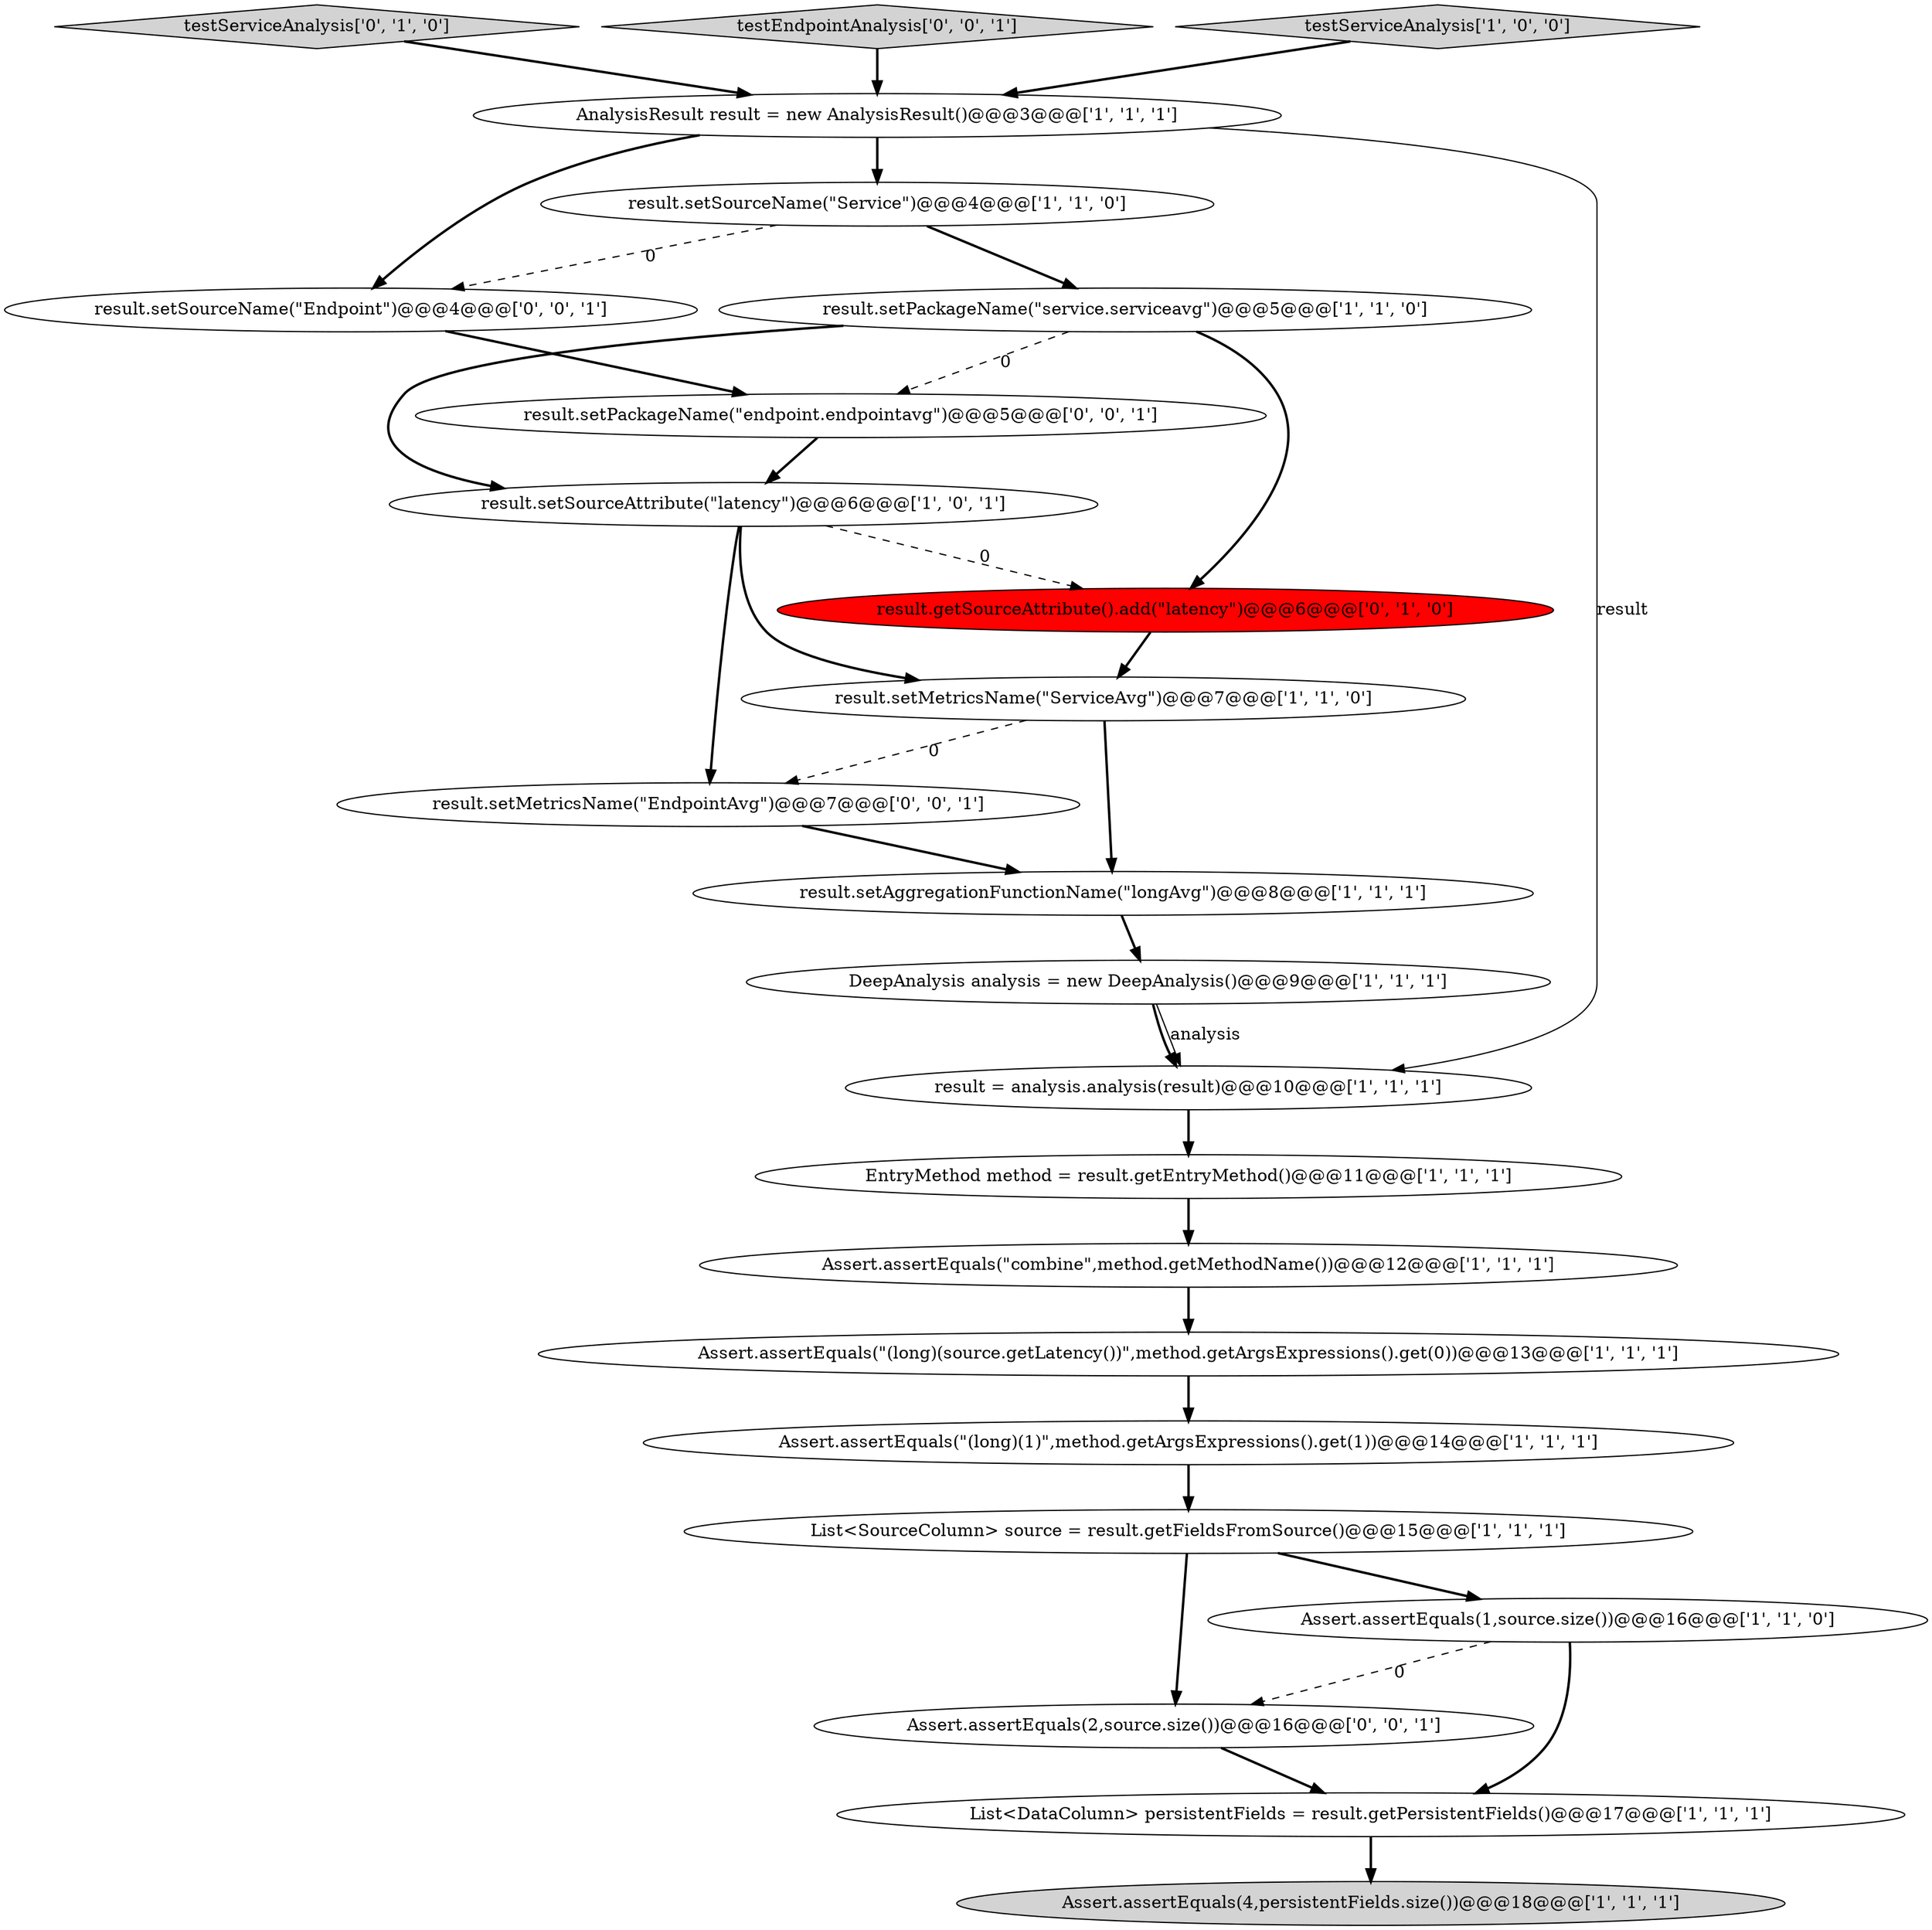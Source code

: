 digraph {
10 [style = filled, label = "Assert.assertEquals(\"(long)(source.getLatency())\",method.getArgsExpressions().get(0))@@@13@@@['1', '1', '1']", fillcolor = white, shape = ellipse image = "AAA0AAABBB1BBB"];
22 [style = filled, label = "Assert.assertEquals(2,source.size())@@@16@@@['0', '0', '1']", fillcolor = white, shape = ellipse image = "AAA0AAABBB3BBB"];
16 [style = filled, label = "List<DataColumn> persistentFields = result.getPersistentFields()@@@17@@@['1', '1', '1']", fillcolor = white, shape = ellipse image = "AAA0AAABBB1BBB"];
8 [style = filled, label = "Assert.assertEquals(\"combine\",method.getMethodName())@@@12@@@['1', '1', '1']", fillcolor = white, shape = ellipse image = "AAA0AAABBB1BBB"];
4 [style = filled, label = "EntryMethod method = result.getEntryMethod()@@@11@@@['1', '1', '1']", fillcolor = white, shape = ellipse image = "AAA0AAABBB1BBB"];
20 [style = filled, label = "result.setPackageName(\"endpoint.endpointavg\")@@@5@@@['0', '0', '1']", fillcolor = white, shape = ellipse image = "AAA0AAABBB3BBB"];
6 [style = filled, label = "result.setSourceName(\"Service\")@@@4@@@['1', '1', '0']", fillcolor = white, shape = ellipse image = "AAA0AAABBB1BBB"];
23 [style = filled, label = "result.setMetricsName(\"EndpointAvg\")@@@7@@@['0', '0', '1']", fillcolor = white, shape = ellipse image = "AAA0AAABBB3BBB"];
18 [style = filled, label = "testServiceAnalysis['0', '1', '0']", fillcolor = lightgray, shape = diamond image = "AAA0AAABBB2BBB"];
19 [style = filled, label = "result.setSourceName(\"Endpoint\")@@@4@@@['0', '0', '1']", fillcolor = white, shape = ellipse image = "AAA0AAABBB3BBB"];
0 [style = filled, label = "result.setPackageName(\"service.serviceavg\")@@@5@@@['1', '1', '0']", fillcolor = white, shape = ellipse image = "AAA0AAABBB1BBB"];
13 [style = filled, label = "result = analysis.analysis(result)@@@10@@@['1', '1', '1']", fillcolor = white, shape = ellipse image = "AAA0AAABBB1BBB"];
1 [style = filled, label = "DeepAnalysis analysis = new DeepAnalysis()@@@9@@@['1', '1', '1']", fillcolor = white, shape = ellipse image = "AAA0AAABBB1BBB"];
2 [style = filled, label = "AnalysisResult result = new AnalysisResult()@@@3@@@['1', '1', '1']", fillcolor = white, shape = ellipse image = "AAA0AAABBB1BBB"];
7 [style = filled, label = "result.setMetricsName(\"ServiceAvg\")@@@7@@@['1', '1', '0']", fillcolor = white, shape = ellipse image = "AAA0AAABBB1BBB"];
5 [style = filled, label = "result.setAggregationFunctionName(\"longAvg\")@@@8@@@['1', '1', '1']", fillcolor = white, shape = ellipse image = "AAA0AAABBB1BBB"];
14 [style = filled, label = "result.setSourceAttribute(\"latency\")@@@6@@@['1', '0', '1']", fillcolor = white, shape = ellipse image = "AAA0AAABBB1BBB"];
21 [style = filled, label = "testEndpointAnalysis['0', '0', '1']", fillcolor = lightgray, shape = diamond image = "AAA0AAABBB3BBB"];
9 [style = filled, label = "Assert.assertEquals(\"(long)(1)\",method.getArgsExpressions().get(1))@@@14@@@['1', '1', '1']", fillcolor = white, shape = ellipse image = "AAA0AAABBB1BBB"];
15 [style = filled, label = "Assert.assertEquals(1,source.size())@@@16@@@['1', '1', '0']", fillcolor = white, shape = ellipse image = "AAA0AAABBB1BBB"];
11 [style = filled, label = "Assert.assertEquals(4,persistentFields.size())@@@18@@@['1', '1', '1']", fillcolor = lightgray, shape = ellipse image = "AAA0AAABBB1BBB"];
17 [style = filled, label = "result.getSourceAttribute().add(\"latency\")@@@6@@@['0', '1', '0']", fillcolor = red, shape = ellipse image = "AAA1AAABBB2BBB"];
12 [style = filled, label = "List<SourceColumn> source = result.getFieldsFromSource()@@@15@@@['1', '1', '1']", fillcolor = white, shape = ellipse image = "AAA0AAABBB1BBB"];
3 [style = filled, label = "testServiceAnalysis['1', '0', '0']", fillcolor = lightgray, shape = diamond image = "AAA0AAABBB1BBB"];
8->10 [style = bold, label=""];
2->19 [style = bold, label=""];
16->11 [style = bold, label=""];
7->23 [style = dashed, label="0"];
23->5 [style = bold, label=""];
22->16 [style = bold, label=""];
2->6 [style = bold, label=""];
0->17 [style = bold, label=""];
19->20 [style = bold, label=""];
12->15 [style = bold, label=""];
2->13 [style = solid, label="result"];
20->14 [style = bold, label=""];
6->0 [style = bold, label=""];
18->2 [style = bold, label=""];
15->16 [style = bold, label=""];
0->20 [style = dashed, label="0"];
1->13 [style = bold, label=""];
15->22 [style = dashed, label="0"];
14->7 [style = bold, label=""];
21->2 [style = bold, label=""];
17->7 [style = bold, label=""];
5->1 [style = bold, label=""];
7->5 [style = bold, label=""];
0->14 [style = bold, label=""];
3->2 [style = bold, label=""];
14->23 [style = bold, label=""];
6->19 [style = dashed, label="0"];
4->8 [style = bold, label=""];
14->17 [style = dashed, label="0"];
10->9 [style = bold, label=""];
9->12 [style = bold, label=""];
1->13 [style = solid, label="analysis"];
12->22 [style = bold, label=""];
13->4 [style = bold, label=""];
}
